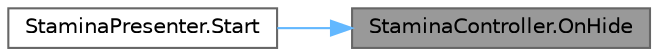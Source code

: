 digraph "StaminaController.OnHide"
{
 // LATEX_PDF_SIZE
  bgcolor="transparent";
  edge [fontname=Helvetica,fontsize=10,labelfontname=Helvetica,labelfontsize=10];
  node [fontname=Helvetica,fontsize=10,shape=box,height=0.2,width=0.4];
  rankdir="RL";
  Node1 [id="Node000001",label="StaminaController.OnHide",height=0.2,width=0.4,color="gray40", fillcolor="grey60", style="filled", fontcolor="black",tooltip=" "];
  Node1 -> Node2 [id="edge2_Node000001_Node000002",dir="back",color="steelblue1",style="solid",tooltip=" "];
  Node2 [id="Node000002",label="StaminaPresenter.Start",height=0.2,width=0.4,color="grey40", fillcolor="white", style="filled",URL="$class_stamina_presenter.html#a13f64b9704d27843c37301aab0be3a14",tooltip=" "];
}
